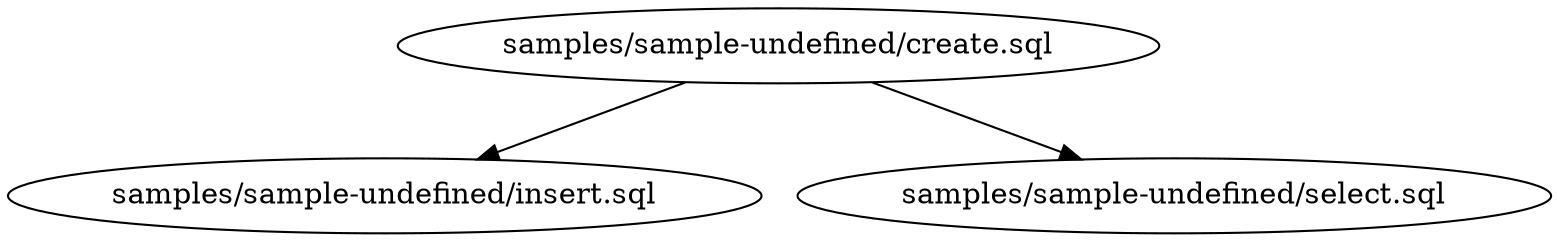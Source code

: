 digraph G {
0[label="samples/sample-undefined/create.sql"];
1[label="samples/sample-undefined/insert.sql"];
2[label="samples/sample-undefined/select.sql"];
0->2 ;
0->1 ;
}
